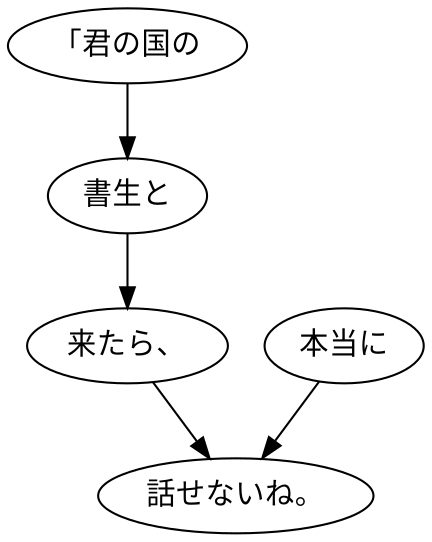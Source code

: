 digraph graph7839 {
	node0 [label="「君の国の"];
	node1 [label="書生と"];
	node2 [label="来たら、"];
	node3 [label="本当に"];
	node4 [label="話せないね。"];
	node0 -> node1;
	node1 -> node2;
	node2 -> node4;
	node3 -> node4;
}
